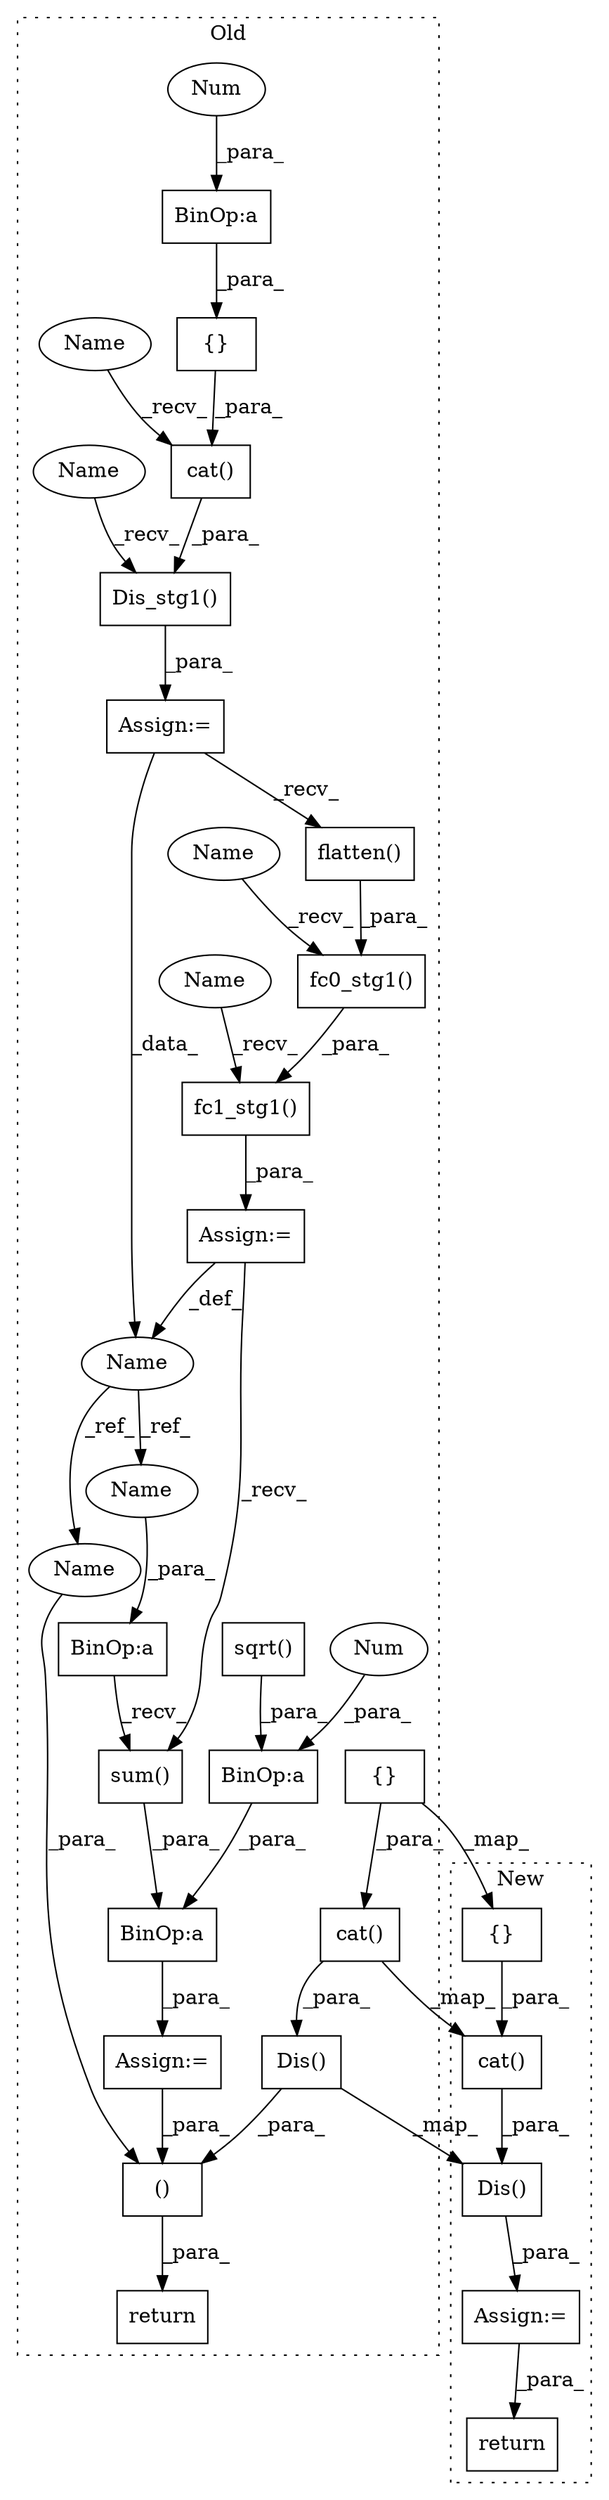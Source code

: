 digraph G {
subgraph cluster0 {
1 [label="Dis()" a="75" s="59283,59337" l="9,1" shape="box"];
4 [label="cat()" a="75" s="59292,59329" l="10,8" shape="box"];
6 [label="{}" a="59" s="59302,59328" l="1,0" shape="box"];
7 [label="return" a="93" s="59835" l="7" shape="box"];
9 [label="BinOp:a" a="82" s="59445" l="3" shape="box"];
10 [label="BinOp:a" a="82" s="59761" l="3" shape="box"];
11 [label="BinOp:a" a="82" s="59794" l="3" shape="box"];
12 [label="BinOp:a" a="82" s="59799" l="3" shape="box"];
13 [label="{}" a="59" s="59436,59464" l="1,0" shape="box"];
14 [label="fc1_stg1()" a="75" s="59492,59548" l="14,1" shape="box"];
15 [label="flatten()" a="75" s="59520" l="27" shape="box"];
16 [label="cat()" a="75" s="59426,59465" l="10,8" shape="box"];
17 [label="Dis_stg1()" a="75" s="59412,59473" l="14,1" shape="box"];
18 [label="sum()" a="75" s="59754" l="40" shape="box"];
19 [label="fc0_stg1()" a="75" s="59506,59547" l="14,1" shape="box"];
20 [label="sqrt()" a="75" s="59802,59823" l="8,1" shape="box"];
21 [label="Num" a="76" s="59798" l="1" shape="ellipse"];
22 [label="Num" a="76" s="59448" l="3" shape="ellipse"];
23 [label="Assign:=" a="68" s="59489" l="3" shape="box"];
24 [label="Assign:=" a="68" s="59409" l="3" shape="box"];
25 [label="Assign:=" a="68" s="59751" l="3" shape="box"];
26 [label="()" a="54" s="59843" l="8" shape="box"];
27 [label="Name" a="87" s="59483" l="6" shape="ellipse"];
29 [label="Name" a="87" s="59426" l="5" shape="ellipse"];
30 [label="Name" a="87" s="59845" l="6" shape="ellipse"];
31 [label="Name" a="87" s="59755" l="6" shape="ellipse"];
32 [label="Name" a="87" s="59492" l="4" shape="ellipse"];
33 [label="Name" a="87" s="59506" l="4" shape="ellipse"];
34 [label="Name" a="87" s="59412" l="4" shape="ellipse"];
label = "Old";
style="dotted";
}
subgraph cluster1 {
2 [label="Dis()" a="75" s="17937,17947" l="9,1" shape="box"];
3 [label="cat()" a="75" s="17879,17916" l="10,8" shape="box"];
5 [label="{}" a="59" s="17889,17915" l="1,0" shape="box"];
8 [label="return" a="93" s="18196" l="7" shape="box"];
28 [label="Assign:=" a="68" s="17934" l="3" shape="box"];
label = "New";
style="dotted";
}
1 -> 26 [label="_para_"];
1 -> 2 [label="_map_"];
2 -> 28 [label="_para_"];
3 -> 2 [label="_para_"];
4 -> 1 [label="_para_"];
4 -> 3 [label="_map_"];
5 -> 3 [label="_para_"];
6 -> 4 [label="_para_"];
6 -> 5 [label="_map_"];
9 -> 13 [label="_para_"];
10 -> 18 [label="_recv_"];
11 -> 25 [label="_para_"];
12 -> 11 [label="_para_"];
13 -> 16 [label="_para_"];
14 -> 23 [label="_para_"];
15 -> 19 [label="_para_"];
16 -> 17 [label="_para_"];
17 -> 24 [label="_para_"];
18 -> 11 [label="_para_"];
19 -> 14 [label="_para_"];
20 -> 12 [label="_para_"];
21 -> 12 [label="_para_"];
22 -> 9 [label="_para_"];
23 -> 18 [label="_recv_"];
23 -> 27 [label="_def_"];
24 -> 27 [label="_data_"];
24 -> 15 [label="_recv_"];
25 -> 26 [label="_para_"];
26 -> 7 [label="_para_"];
27 -> 30 [label="_ref_"];
27 -> 31 [label="_ref_"];
28 -> 8 [label="_para_"];
29 -> 16 [label="_recv_"];
30 -> 26 [label="_para_"];
31 -> 10 [label="_para_"];
32 -> 14 [label="_recv_"];
33 -> 19 [label="_recv_"];
34 -> 17 [label="_recv_"];
}
